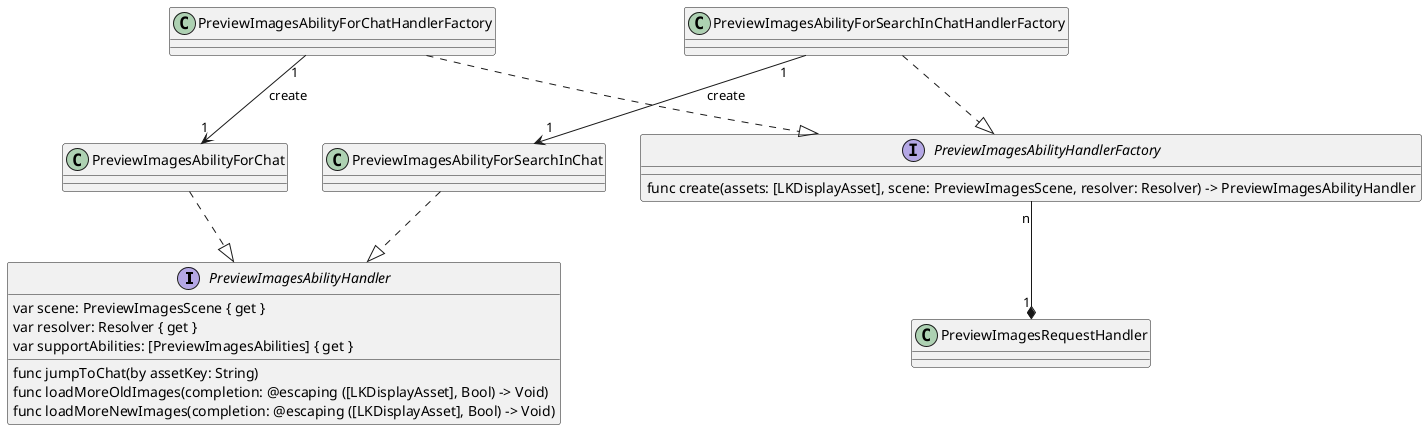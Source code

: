 @startuml PreviewImage

interface PreviewImagesAbilityHandler {
    var scene: PreviewImagesScene { get }
    var resolver: Resolver { get }
    var supportAbilities: [PreviewImagesAbilities] { get }
    func jumpToChat(by assetKey: String)
    func loadMoreOldImages(completion: @escaping ([LKDisplayAsset], Bool) -> Void)
    func loadMoreNewImages(completion: @escaping ([LKDisplayAsset], Bool) -> Void)
}

interface PreviewImagesAbilityHandlerFactory {
    func create(assets: [LKDisplayAsset], scene: PreviewImagesScene, resolver: Resolver) -> PreviewImagesAbilityHandler
}

class PreviewImagesAbilityForSearchInChatHandlerFactory {
}

class PreviewImagesAbilityForChatHandlerFactory {
}

class PreviewImagesAbilityForChat {
}

class PreviewImagesAbilityForSearchInChat {
}

class PreviewImagesRequestHandler {
}

PreviewImagesAbilityForChat  ..|> PreviewImagesAbilityHandler
PreviewImagesAbilityForSearchInChat ..|> PreviewImagesAbilityHandler
PreviewImagesAbilityForChatHandlerFactory ..|> PreviewImagesAbilityHandlerFactory
PreviewImagesAbilityForSearchInChatHandlerFactory ..|> PreviewImagesAbilityHandlerFactory
PreviewImagesAbilityForChatHandlerFactory "1" --> "1" PreviewImagesAbilityForChat: create
PreviewImagesAbilityForSearchInChatHandlerFactory "1" --> "1" PreviewImagesAbilityForSearchInChat: create
PreviewImagesAbilityHandlerFactory "n" --* "1" PreviewImagesRequestHandler
@enduml
